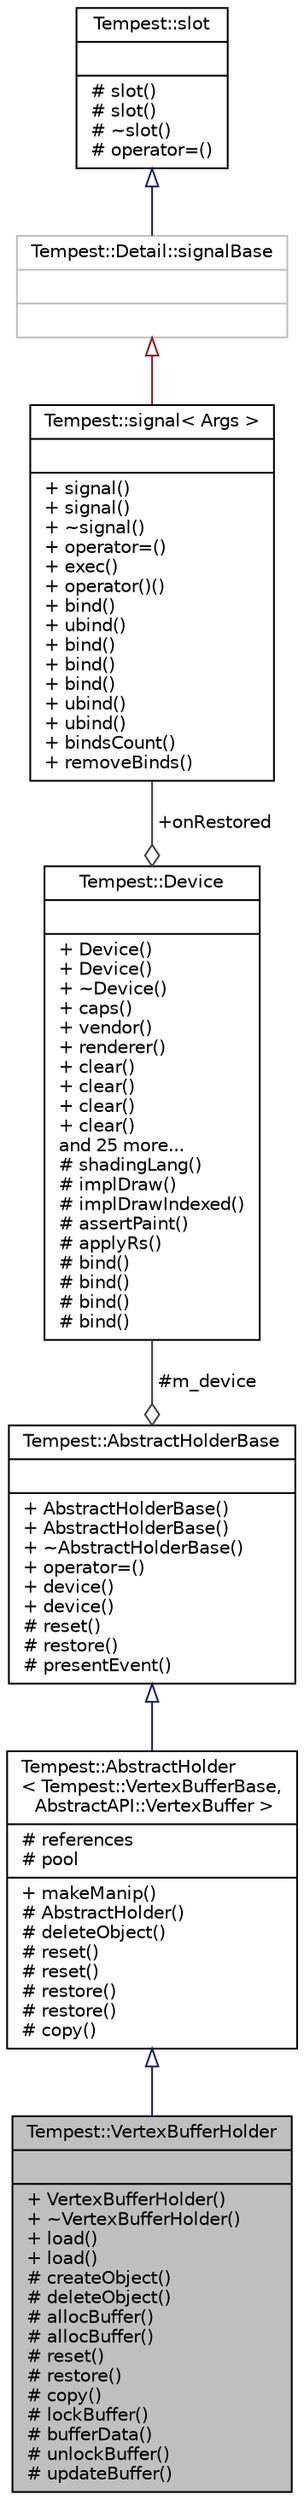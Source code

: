 digraph "Tempest::VertexBufferHolder"
{
  edge [fontname="Helvetica",fontsize="10",labelfontname="Helvetica",labelfontsize="10"];
  node [fontname="Helvetica",fontsize="10",shape=record];
  Node5 [label="{Tempest::VertexBufferHolder\n||+ VertexBufferHolder()\l+ ~VertexBufferHolder()\l+ load()\l+ load()\l# createObject()\l# deleteObject()\l# allocBuffer()\l# allocBuffer()\l# reset()\l# restore()\l# copy()\l# lockBuffer()\l# bufferData()\l# unlockBuffer()\l# updateBuffer()\l}",height=0.2,width=0.4,color="black", fillcolor="grey75", style="filled", fontcolor="black"];
  Node6 -> Node5 [dir="back",color="midnightblue",fontsize="10",style="solid",arrowtail="onormal",fontname="Helvetica"];
  Node6 [label="{Tempest::AbstractHolder\l\< Tempest::VertexBufferBase,\l AbstractAPI::VertexBuffer \>\n|# references\l# pool\l|+ makeManip()\l# AbstractHolder()\l# deleteObject()\l# reset()\l# reset()\l# restore()\l# restore()\l# copy()\l}",height=0.2,width=0.4,color="black", fillcolor="white", style="filled",URL="$class_tempest_1_1_abstract_holder.html"];
  Node7 -> Node6 [dir="back",color="midnightblue",fontsize="10",style="solid",arrowtail="onormal",fontname="Helvetica"];
  Node7 [label="{Tempest::AbstractHolderBase\n||+ AbstractHolderBase()\l+ AbstractHolderBase()\l+ ~AbstractHolderBase()\l+ operator=()\l+ device()\l+ device()\l# reset()\l# restore()\l# presentEvent()\l}",height=0.2,width=0.4,color="black", fillcolor="white", style="filled",URL="$class_tempest_1_1_abstract_holder_base.html"];
  Node8 -> Node7 [color="grey25",fontsize="10",style="solid",label=" #m_device" ,arrowhead="odiamond",fontname="Helvetica"];
  Node8 [label="{Tempest::Device\n||+ Device()\l+ Device()\l+ ~Device()\l+ caps()\l+ vendor()\l+ renderer()\l+ clear()\l+ clear()\l+ clear()\l+ clear()\land 25 more...\l# shadingLang()\l# implDraw()\l# implDrawIndexed()\l# assertPaint()\l# applyRs()\l# bind()\l# bind()\l# bind()\l# bind()\l}",height=0.2,width=0.4,color="black", fillcolor="white", style="filled",URL="$class_tempest_1_1_device.html"];
  Node9 -> Node8 [color="grey25",fontsize="10",style="solid",label=" +onRestored" ,arrowhead="odiamond",fontname="Helvetica"];
  Node9 [label="{Tempest::signal\< Args \>\n||+ signal()\l+ signal()\l+ ~signal()\l+ operator=()\l+ exec()\l+ operator()()\l+ bind()\l+ ubind()\l+ bind()\l+ bind()\l+ bind()\l+ ubind()\l+ ubind()\l+ bindsCount()\l+ removeBinds()\l}",height=0.2,width=0.4,color="black", fillcolor="white", style="filled",URL="$class_tempest_1_1signal.html",tooltip="signal class, for signals and slots system. "];
  Node10 -> Node9 [dir="back",color="firebrick4",fontsize="10",style="solid",arrowtail="onormal",fontname="Helvetica"];
  Node10 [label="{Tempest::Detail::signalBase\n||}",height=0.2,width=0.4,color="grey75", fillcolor="white", style="filled"];
  Node11 -> Node10 [dir="back",color="midnightblue",fontsize="10",style="solid",arrowtail="onormal",fontname="Helvetica"];
  Node11 [label="{Tempest::slot\n||# slot()\l# slot()\l# ~slot()\l# operator=()\l}",height=0.2,width=0.4,color="black", fillcolor="white", style="filled",URL="$class_tempest_1_1slot.html"];
}
